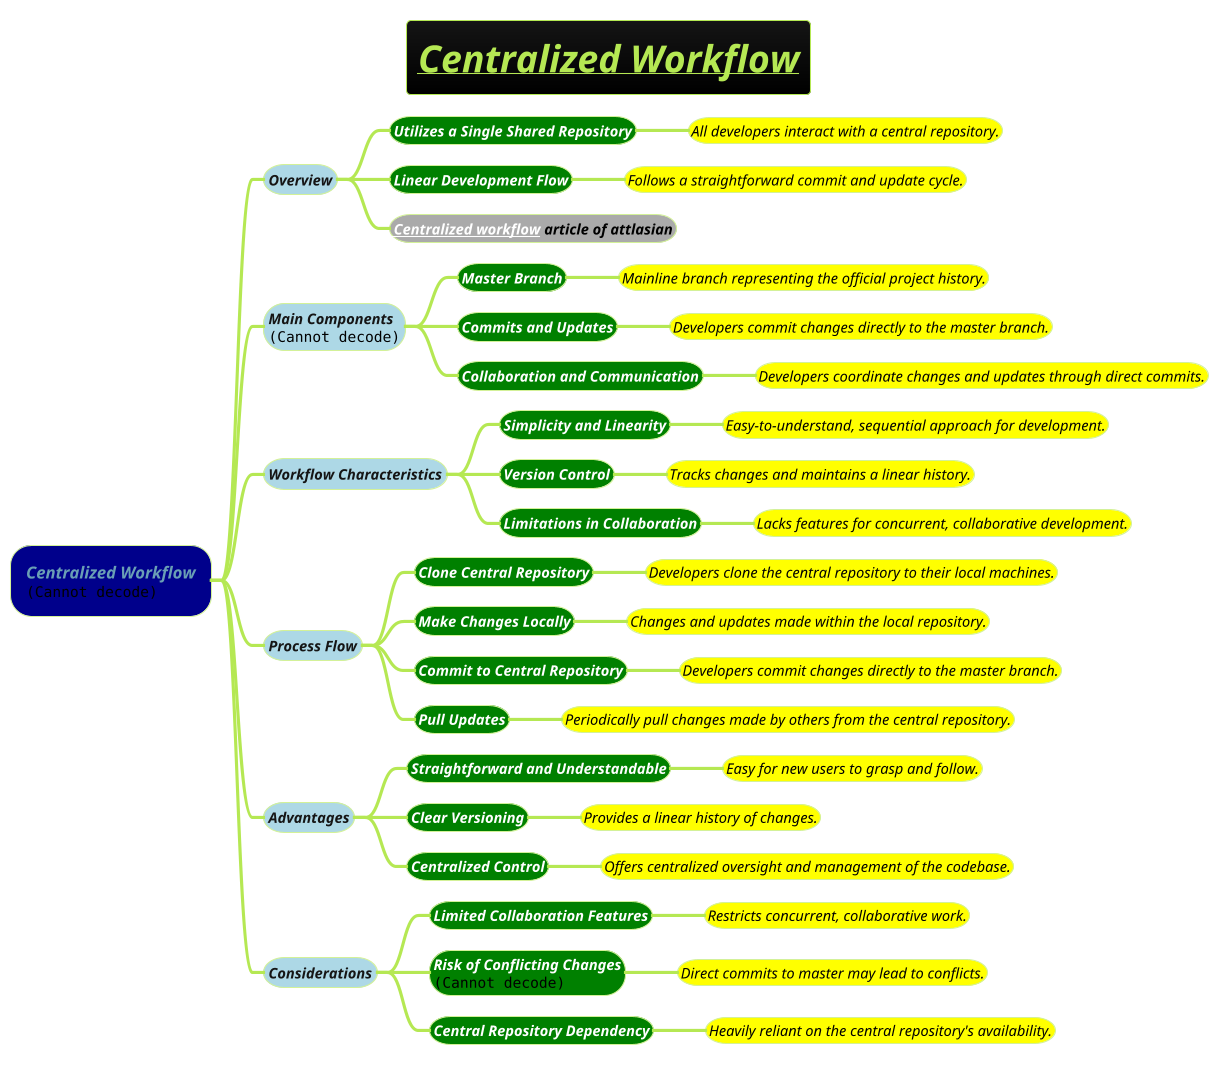 @startmindmap
title =<i><b><u>Centralized Workflow
!theme hacker

*[#darkblue] <i>Centralized Workflow\n<img:images/img_9.png>
**[#lightblue] <i><color #blac><size:14>Overview
***[#green] <b><i><color #white><size:14>Utilizes a Single Shared Repository
****[#yellow] <i><color #black><size:14>All developers interact with a central repository.
***[#green] <b><i><color #white><size:14>Linear Development Flow
****[#yellow] <i><color #black><size:14>Follows a straightforward commit and update cycle.
***[#a] <b><i><color #black><size:14>[[https://www.atlassian.com/git/tutorials/comparing-workflows Centralized workflow]] article of attlasian
**[#lightblue] <i><color #blac><size:14>Main Components\n<img:images/img_9.png{scale=.84}>
***[#green] <b><i><color #white><size:14>Master Branch
****[#yellow] <i><color #black><size:14>Mainline branch representing the official project history.
***[#green] <b><i><color #white><size:14>Commits and Updates
****[#yellow] <i><color #black><size:14>Developers commit changes directly to the master branch.
***[#green] <b><i><color #white><size:14>Collaboration and Communication
****[#yellow] <i><color #black><size:14>Developers coordinate changes and updates through direct commits.
**[#lightblue] <i><color #blac><size:14>Workflow Characteristics
***[#green] <b><i><color #white><size:14>Simplicity and Linearity
****[#yellow] <i><color #black><size:14>Easy-to-understand, sequential approach for development.
***[#green] <b><i><color #white><size:14>Version Control
****[#yellow] <i><color #black><size:14>Tracks changes and maintains a linear history.
***[#green] <b><i><color #white><size:14>Limitations in Collaboration
****[#yellow] <i><color #black><size:14>Lacks features for concurrent, collaborative development.
**[#lightblue] <i><color #blac><size:14>Process Flow
***[#green] <b><i><color #white><size:14>Clone Central Repository
****[#yellow] <i><color #black><size:14>Developers clone the central repository to their local machines.
***[#green] <b><i><color #white><size:14>Make Changes Locally
****[#yellow] <i><color #black><size:14>Changes and updates made within the local repository.
***[#green] <b><i><color #white><size:14>Commit to Central Repository
****[#yellow] <i><color #black><size:14>Developers commit changes directly to the master branch.
***[#green] <b><i><color #white><size:14>Pull Updates
****[#yellow] <i><color #black><size:14>Periodically pull changes made by others from the central repository.
**[#lightblue] <i><color #blac><size:14>Advantages
***[#green] <b><i><color #white><size:14>Straightforward and Understandable
****[#yellow] <i><color #black><size:14>Easy for new users to grasp and follow.
***[#green] <b><i><color #white><size:14>Clear Versioning
****[#yellow] <i><color #black><size:14>Provides a linear history of changes.
***[#green] <b><i><color #white><size:14>Centralized Control
****[#yellow] <i><color #black><size:14>Offers centralized oversight and management of the codebase.
**[#lightblue] <i><color #blac><size:14>Considerations
***[#green] <b><i><color #white><size:14>Limited Collaboration Features
****[#yellow] <i><color #black><size:14>Restricts concurrent, collaborative work.
***[#green] <b><i><color #white><size:14>Risk of Conflicting Changes\n<img:images/img_12.png{scale=.8}>
****[#yellow] <i><color #black><size:14>Direct commits to master may lead to conflicts.
***[#green] <b><i><color #white><size:14>Central Repository Dependency
****[#yellow] <i><color #black><size:14>Heavily reliant on the central repository's availability.
@endmindmap
